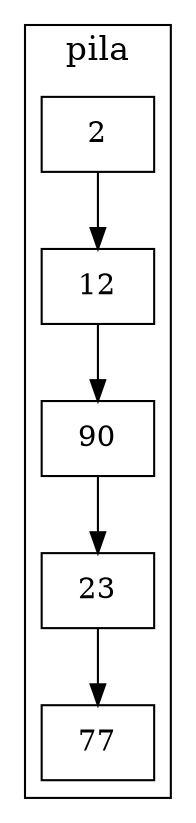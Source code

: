 digraph Pila{
	 node[shape=record];
	 subgraph clusterPila {
	 label= "pila";
	 fontsize = 16;
	2->12
	12->90
	90->23
	23->77
	 } 
}